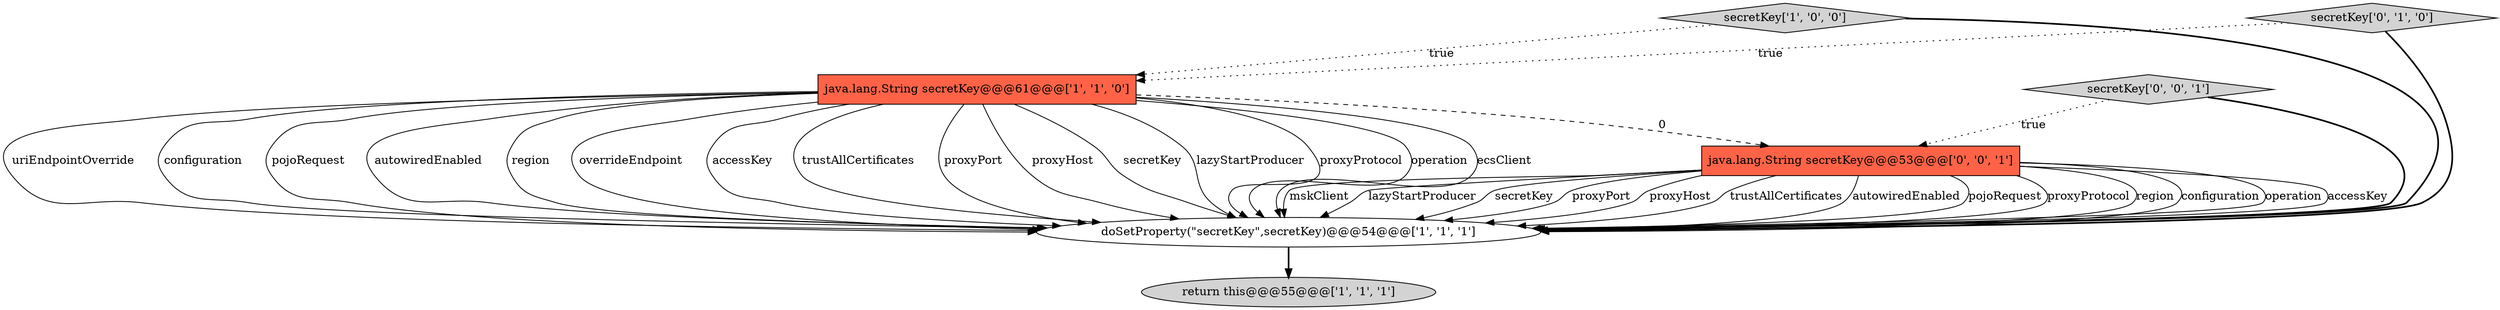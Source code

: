 digraph {
1 [style = filled, label = "java.lang.String secretKey@@@61@@@['1', '1', '0']", fillcolor = tomato, shape = box image = "AAA0AAABBB1BBB"];
2 [style = filled, label = "doSetProperty(\"secretKey\",secretKey)@@@54@@@['1', '1', '1']", fillcolor = white, shape = ellipse image = "AAA0AAABBB1BBB"];
5 [style = filled, label = "java.lang.String secretKey@@@53@@@['0', '0', '1']", fillcolor = tomato, shape = box image = "AAA0AAABBB3BBB"];
3 [style = filled, label = "return this@@@55@@@['1', '1', '1']", fillcolor = lightgray, shape = ellipse image = "AAA0AAABBB1BBB"];
6 [style = filled, label = "secretKey['0', '0', '1']", fillcolor = lightgray, shape = diamond image = "AAA0AAABBB3BBB"];
0 [style = filled, label = "secretKey['1', '0', '0']", fillcolor = lightgray, shape = diamond image = "AAA0AAABBB1BBB"];
4 [style = filled, label = "secretKey['0', '1', '0']", fillcolor = lightgray, shape = diamond image = "AAA0AAABBB2BBB"];
1->2 [style = solid, label="uriEndpointOverride"];
1->2 [style = solid, label="configuration"];
1->2 [style = solid, label="pojoRequest"];
1->2 [style = solid, label="autowiredEnabled"];
5->2 [style = solid, label="mskClient"];
1->2 [style = solid, label="region"];
1->5 [style = dashed, label="0"];
5->2 [style = solid, label="lazyStartProducer"];
4->1 [style = dotted, label="true"];
1->2 [style = solid, label="overrideEndpoint"];
5->2 [style = solid, label="secretKey"];
2->3 [style = bold, label=""];
0->2 [style = bold, label=""];
1->2 [style = solid, label="accessKey"];
5->2 [style = solid, label="proxyPort"];
1->2 [style = solid, label="trustAllCertificates"];
5->2 [style = solid, label="proxyHost"];
4->2 [style = bold, label=""];
5->2 [style = solid, label="trustAllCertificates"];
5->2 [style = solid, label="autowiredEnabled"];
6->2 [style = bold, label=""];
1->2 [style = solid, label="proxyPort"];
6->5 [style = dotted, label="true"];
5->2 [style = solid, label="pojoRequest"];
1->2 [style = solid, label="proxyHost"];
1->2 [style = solid, label="secretKey"];
1->2 [style = solid, label="lazyStartProducer"];
1->2 [style = solid, label="proxyProtocol"];
5->2 [style = solid, label="proxyProtocol"];
5->2 [style = solid, label="region"];
5->2 [style = solid, label="configuration"];
5->2 [style = solid, label="operation"];
1->2 [style = solid, label="operation"];
0->1 [style = dotted, label="true"];
1->2 [style = solid, label="ecsClient"];
5->2 [style = solid, label="accessKey"];
}
